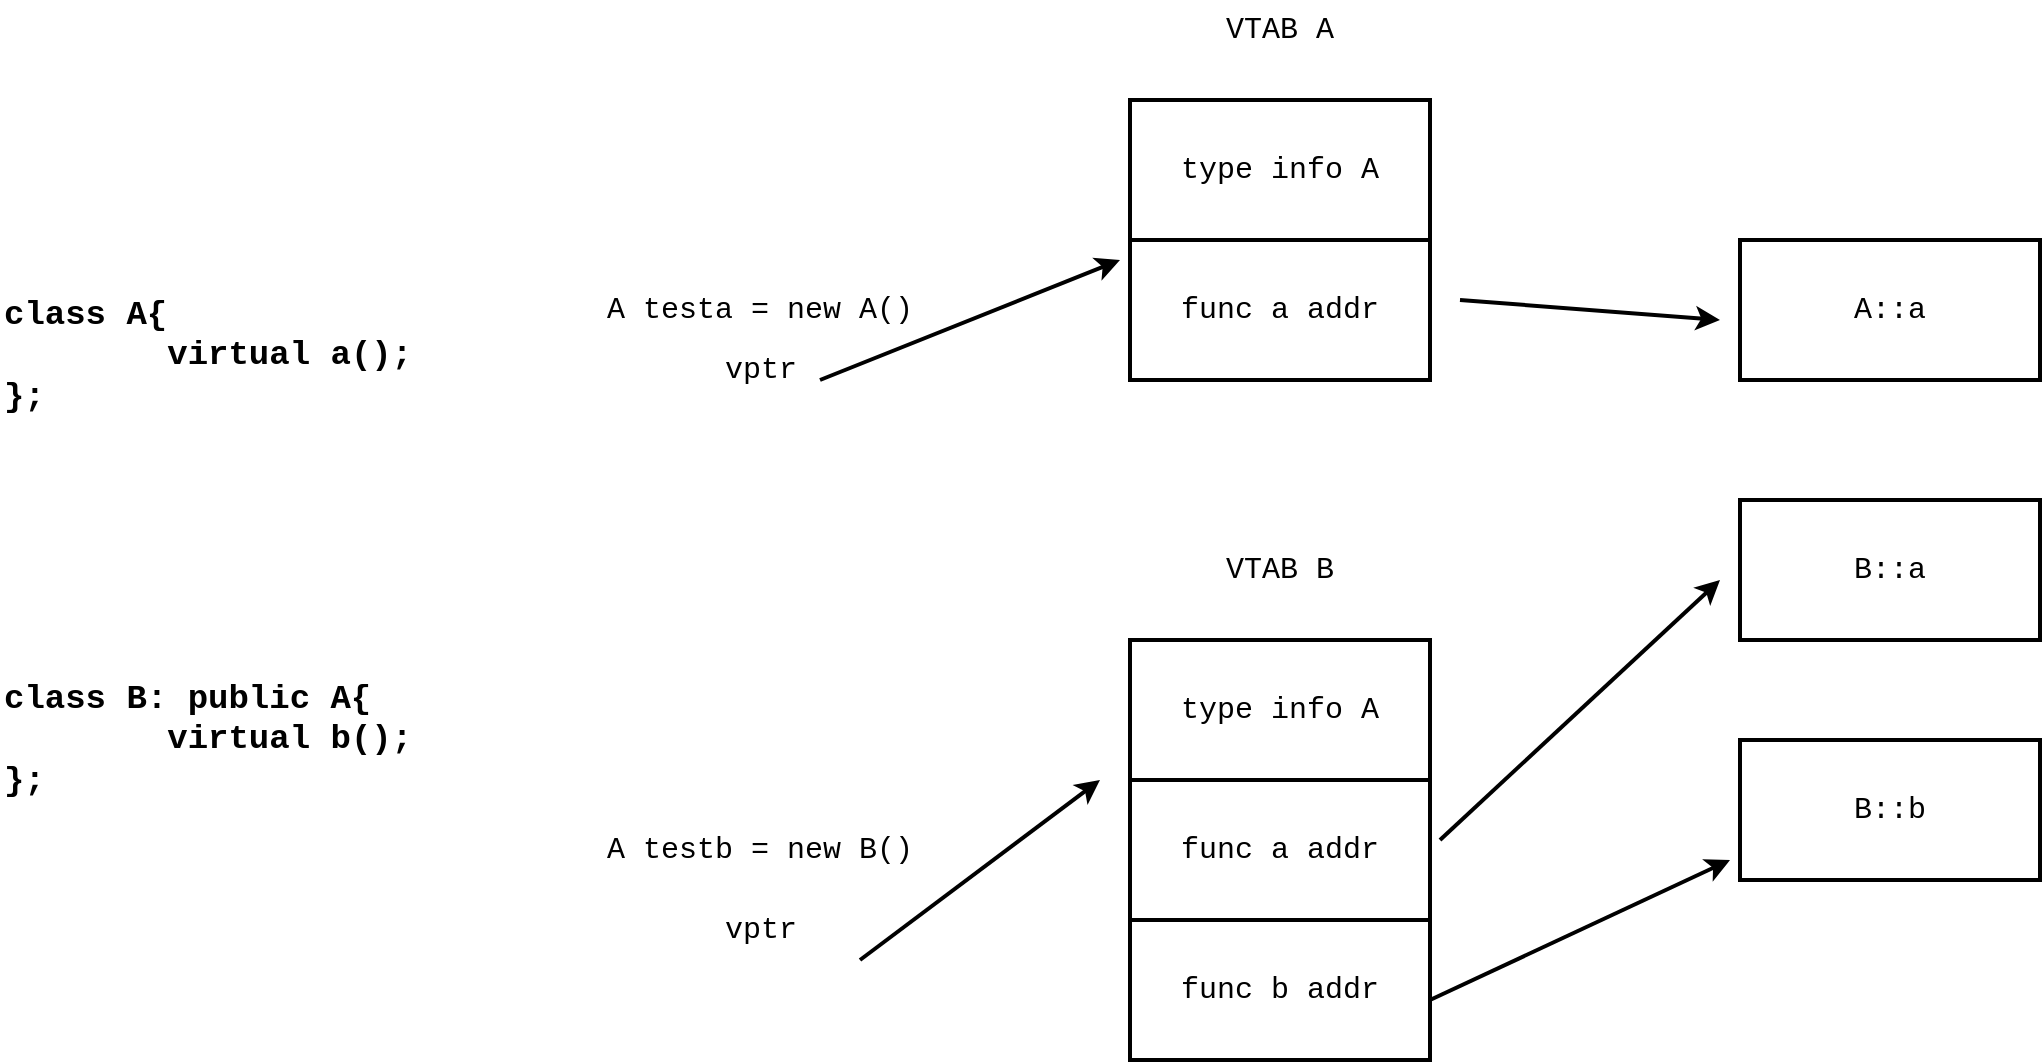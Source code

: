 <mxfile version="24.5.3" type="device" pages="2">
  <diagram name="第 1 页" id="_-mG5YTshuSZL3X7I2HS">
    <mxGraphModel dx="1114" dy="760" grid="0" gridSize="10" guides="1" tooltips="1" connect="1" arrows="1" fold="1" page="1" pageScale="1" pageWidth="4000" pageHeight="3000" math="0" shadow="0">
      <root>
        <mxCell id="0" />
        <mxCell id="1" parent="0" />
        <mxCell id="ywJkNYWASlWNprXLNqA7-1" value="class A{&lt;div style=&quot;font-size: 17px;&quot;&gt;&lt;span style=&quot;white-space: pre; font-size: 17px;&quot;&gt;&#x9;&lt;/span&gt;virtual a();&lt;br style=&quot;font-size: 17px;&quot;&gt;&lt;div style=&quot;font-size: 17px;&quot;&gt;};&lt;/div&gt;&lt;/div&gt;" style="text;html=1;align=left;verticalAlign=middle;whiteSpace=wrap;rounded=0;strokeWidth=2;fontFamily=Courier New;fontSize=17;fontStyle=1" vertex="1" parent="1">
          <mxGeometry x="50" y="185" width="270" height="185" as="geometry" />
        </mxCell>
        <mxCell id="ywJkNYWASlWNprXLNqA7-2" value="class B: public A{&lt;div style=&quot;font-size: 17px;&quot;&gt;&lt;span style=&quot;white-space: pre; font-size: 17px;&quot;&gt;&#x9;&lt;/span&gt;virtual b();&lt;br style=&quot;font-size: 17px;&quot;&gt;&lt;div style=&quot;font-size: 17px;&quot;&gt;};&lt;/div&gt;&lt;/div&gt;" style="text;html=1;align=left;verticalAlign=middle;whiteSpace=wrap;rounded=0;strokeWidth=2;fontFamily=Courier New;fontSize=17;fontStyle=1" vertex="1" parent="1">
          <mxGeometry x="50" y="370" width="270" height="200" as="geometry" />
        </mxCell>
        <mxCell id="ywJkNYWASlWNprXLNqA7-3" value="VTAB A" style="text;html=1;align=center;verticalAlign=middle;whiteSpace=wrap;rounded=0;strokeWidth=2;fontFamily=Courier New;fontSize=15;" vertex="1" parent="1">
          <mxGeometry x="660" y="100" width="60" height="30" as="geometry" />
        </mxCell>
        <mxCell id="ywJkNYWASlWNprXLNqA7-4" value="type info A" style="rounded=0;whiteSpace=wrap;html=1;strokeWidth=2;fontFamily=Courier New;fontSize=15;" vertex="1" parent="1">
          <mxGeometry x="615" y="150" width="150" height="70" as="geometry" />
        </mxCell>
        <mxCell id="ywJkNYWASlWNprXLNqA7-5" value="func a addr" style="rounded=0;whiteSpace=wrap;html=1;strokeWidth=2;fontFamily=Courier New;fontSize=15;" vertex="1" parent="1">
          <mxGeometry x="615" y="220" width="150" height="70" as="geometry" />
        </mxCell>
        <mxCell id="ywJkNYWASlWNprXLNqA7-6" value="VTAB B" style="text;html=1;align=center;verticalAlign=middle;whiteSpace=wrap;rounded=0;strokeWidth=2;fontFamily=Courier New;fontSize=15;" vertex="1" parent="1">
          <mxGeometry x="660" y="370" width="60" height="30" as="geometry" />
        </mxCell>
        <mxCell id="ywJkNYWASlWNprXLNqA7-7" value="type info A" style="rounded=0;whiteSpace=wrap;html=1;strokeWidth=2;fontFamily=Courier New;fontSize=15;" vertex="1" parent="1">
          <mxGeometry x="615" y="420" width="150" height="70" as="geometry" />
        </mxCell>
        <mxCell id="ywJkNYWASlWNprXLNqA7-8" value="func a addr" style="rounded=0;whiteSpace=wrap;html=1;strokeWidth=2;fontFamily=Courier New;fontSize=15;" vertex="1" parent="1">
          <mxGeometry x="615" y="490" width="150" height="70" as="geometry" />
        </mxCell>
        <mxCell id="ywJkNYWASlWNprXLNqA7-9" value="func b addr" style="rounded=0;whiteSpace=wrap;html=1;strokeWidth=2;fontFamily=Courier New;fontSize=15;" vertex="1" parent="1">
          <mxGeometry x="615" y="560" width="150" height="70" as="geometry" />
        </mxCell>
        <mxCell id="ywJkNYWASlWNprXLNqA7-10" value="A::a" style="rounded=0;whiteSpace=wrap;html=1;strokeWidth=2;fontFamily=Courier New;fontSize=15;" vertex="1" parent="1">
          <mxGeometry x="920" y="220" width="150" height="70" as="geometry" />
        </mxCell>
        <mxCell id="ywJkNYWASlWNprXLNqA7-11" value="B::a" style="rounded=0;whiteSpace=wrap;html=1;strokeWidth=2;fontFamily=Courier New;fontSize=15;" vertex="1" parent="1">
          <mxGeometry x="920" y="350" width="150" height="70" as="geometry" />
        </mxCell>
        <mxCell id="ywJkNYWASlWNprXLNqA7-12" value="B::b" style="rounded=0;whiteSpace=wrap;html=1;strokeWidth=2;fontFamily=Courier New;fontSize=15;" vertex="1" parent="1">
          <mxGeometry x="920" y="470" width="150" height="70" as="geometry" />
        </mxCell>
        <mxCell id="ywJkNYWASlWNprXLNqA7-14" value="A testa = new A()" style="text;html=1;align=center;verticalAlign=middle;whiteSpace=wrap;rounded=0;strokeWidth=2;fontFamily=Courier New;fontSize=15;" vertex="1" parent="1">
          <mxGeometry x="340" y="240" width="180" height="30" as="geometry" />
        </mxCell>
        <mxCell id="ywJkNYWASlWNprXLNqA7-15" value="A testb = new B()" style="text;html=1;align=center;verticalAlign=middle;whiteSpace=wrap;rounded=0;strokeWidth=2;fontFamily=Courier New;fontSize=15;" vertex="1" parent="1">
          <mxGeometry x="340" y="510" width="180" height="30" as="geometry" />
        </mxCell>
        <mxCell id="ywJkNYWASlWNprXLNqA7-17" value="vptr" style="text;html=1;align=center;verticalAlign=middle;resizable=0;points=[];autosize=1;strokeColor=none;fillColor=none;strokeWidth=2;fontFamily=Courier New;fontSize=15;" vertex="1" parent="1">
          <mxGeometry x="400" y="270" width="60" height="30" as="geometry" />
        </mxCell>
        <mxCell id="ywJkNYWASlWNprXLNqA7-18" value="vptr" style="text;html=1;align=center;verticalAlign=middle;resizable=0;points=[];autosize=1;strokeColor=none;fillColor=none;strokeWidth=2;fontFamily=Courier New;fontSize=15;" vertex="1" parent="1">
          <mxGeometry x="400" y="550" width="60" height="30" as="geometry" />
        </mxCell>
        <mxCell id="ywJkNYWASlWNprXLNqA7-20" value="" style="endArrow=classic;html=1;rounded=0;strokeWidth=2;fontFamily=Courier New;fontSize=15;" edge="1" parent="1">
          <mxGeometry width="50" height="50" relative="1" as="geometry">
            <mxPoint x="460" y="290" as="sourcePoint" />
            <mxPoint x="610" y="230" as="targetPoint" />
          </mxGeometry>
        </mxCell>
        <mxCell id="ywJkNYWASlWNprXLNqA7-21" value="" style="endArrow=classic;html=1;rounded=0;strokeWidth=2;fontFamily=Courier New;fontSize=15;" edge="1" parent="1">
          <mxGeometry width="50" height="50" relative="1" as="geometry">
            <mxPoint x="480" y="580" as="sourcePoint" />
            <mxPoint x="600" y="490" as="targetPoint" />
          </mxGeometry>
        </mxCell>
        <mxCell id="ywJkNYWASlWNprXLNqA7-23" value="" style="endArrow=classic;html=1;rounded=0;strokeWidth=2;fontFamily=Courier New;fontSize=15;" edge="1" parent="1">
          <mxGeometry width="50" height="50" relative="1" as="geometry">
            <mxPoint x="780" y="250" as="sourcePoint" />
            <mxPoint x="910" y="260" as="targetPoint" />
          </mxGeometry>
        </mxCell>
        <mxCell id="ywJkNYWASlWNprXLNqA7-24" value="" style="endArrow=classic;html=1;rounded=0;strokeWidth=2;fontFamily=Courier New;fontSize=15;" edge="1" parent="1">
          <mxGeometry width="50" height="50" relative="1" as="geometry">
            <mxPoint x="770" y="520" as="sourcePoint" />
            <mxPoint x="910" y="390" as="targetPoint" />
          </mxGeometry>
        </mxCell>
        <mxCell id="ywJkNYWASlWNprXLNqA7-25" value="" style="endArrow=classic;html=1;rounded=0;strokeWidth=2;fontFamily=Courier New;fontSize=15;" edge="1" parent="1">
          <mxGeometry width="50" height="50" relative="1" as="geometry">
            <mxPoint x="765" y="600" as="sourcePoint" />
            <mxPoint x="915" y="530" as="targetPoint" />
          </mxGeometry>
        </mxCell>
      </root>
    </mxGraphModel>
  </diagram>
  <diagram id="HDhnmvP_auQK3kLakmWf" name="第 2 页">
    <mxGraphModel dx="1114" dy="760" grid="0" gridSize="10" guides="1" tooltips="1" connect="1" arrows="1" fold="1" page="1" pageScale="1" pageWidth="4000" pageHeight="3000" math="0" shadow="0">
      <root>
        <mxCell id="0" />
        <mxCell id="1" parent="0" />
        <mxCell id="k6SnB-HJ_sDgxVrk7G5b-1" value="A" style="rounded=0;whiteSpace=wrap;html=1;fontSize=14;" vertex="1" parent="1">
          <mxGeometry x="740" y="250" width="120" height="60" as="geometry" />
        </mxCell>
        <mxCell id="k6SnB-HJ_sDgxVrk7G5b-2" value="B" style="rounded=0;whiteSpace=wrap;html=1;fontSize=14;" vertex="1" parent="1">
          <mxGeometry x="740" y="310" width="120" height="60" as="geometry" />
        </mxCell>
        <mxCell id="k6SnB-HJ_sDgxVrk7G5b-3" value="C" style="rounded=0;whiteSpace=wrap;html=1;fontSize=14;" vertex="1" parent="1">
          <mxGeometry x="740" y="370" width="120" height="60" as="geometry" />
        </mxCell>
        <mxCell id="uXt91OXOINlCtj81CEvV-1" value="class C: public A， public B{&lt;div style=&quot;font-size: 17px;&quot;&gt;&lt;span style=&quot;white-space: pre;&quot;&gt;&#x9;&lt;/span&gt;// some data&lt;br style=&quot;font-size: 17px;&quot;&gt;&lt;div style=&quot;font-size: 17px;&quot;&gt;};&lt;/div&gt;&lt;/div&gt;" style="text;html=1;align=left;verticalAlign=middle;whiteSpace=wrap;rounded=0;strokeWidth=2;fontFamily=Courier New;fontSize=17;fontStyle=1" vertex="1" parent="1">
          <mxGeometry x="130" y="240" width="350" height="190" as="geometry" />
        </mxCell>
        <mxCell id="uXt91OXOINlCtj81CEvV-2" value="B test = new C();" style="text;html=1;align=left;verticalAlign=middle;whiteSpace=wrap;rounded=0;strokeWidth=2;fontFamily=Courier New;fontSize=17;fontStyle=1" vertex="1" parent="1">
          <mxGeometry x="510" y="280" width="210" height="80" as="geometry" />
        </mxCell>
      </root>
    </mxGraphModel>
  </diagram>
</mxfile>

